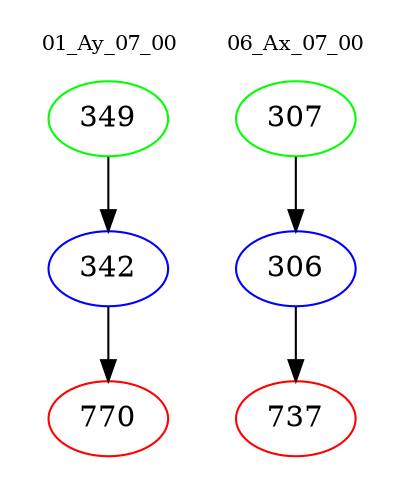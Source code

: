 digraph{
subgraph cluster_0 {
color = white
label = "01_Ay_07_00";
fontsize=10;
T0_349 [label="349", color="green"]
T0_349 -> T0_342 [color="black"]
T0_342 [label="342", color="blue"]
T0_342 -> T0_770 [color="black"]
T0_770 [label="770", color="red"]
}
subgraph cluster_1 {
color = white
label = "06_Ax_07_00";
fontsize=10;
T1_307 [label="307", color="green"]
T1_307 -> T1_306 [color="black"]
T1_306 [label="306", color="blue"]
T1_306 -> T1_737 [color="black"]
T1_737 [label="737", color="red"]
}
}

